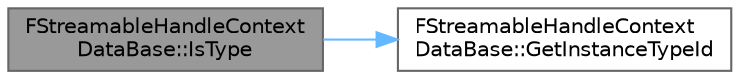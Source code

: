 digraph "FStreamableHandleContextDataBase::IsType"
{
 // INTERACTIVE_SVG=YES
 // LATEX_PDF_SIZE
  bgcolor="transparent";
  edge [fontname=Helvetica,fontsize=10,labelfontname=Helvetica,labelfontsize=10];
  node [fontname=Helvetica,fontsize=10,shape=box,height=0.2,width=0.4];
  rankdir="LR";
  Node1 [id="Node000001",label="FStreamableHandleContext\lDataBase::IsType",height=0.2,width=0.4,color="gray40", fillcolor="grey60", style="filled", fontcolor="black",tooltip=" "];
  Node1 -> Node2 [id="edge1_Node000001_Node000002",color="steelblue1",style="solid",tooltip=" "];
  Node2 [id="Node000002",label="FStreamableHandleContext\lDataBase::GetInstanceTypeId",height=0.2,width=0.4,color="grey40", fillcolor="white", style="filled",URL="$dc/d09/structFStreamableHandleContextDataBase.html#a5b520fb383a778a59cde60bfa8b46f2f",tooltip=" "];
}
